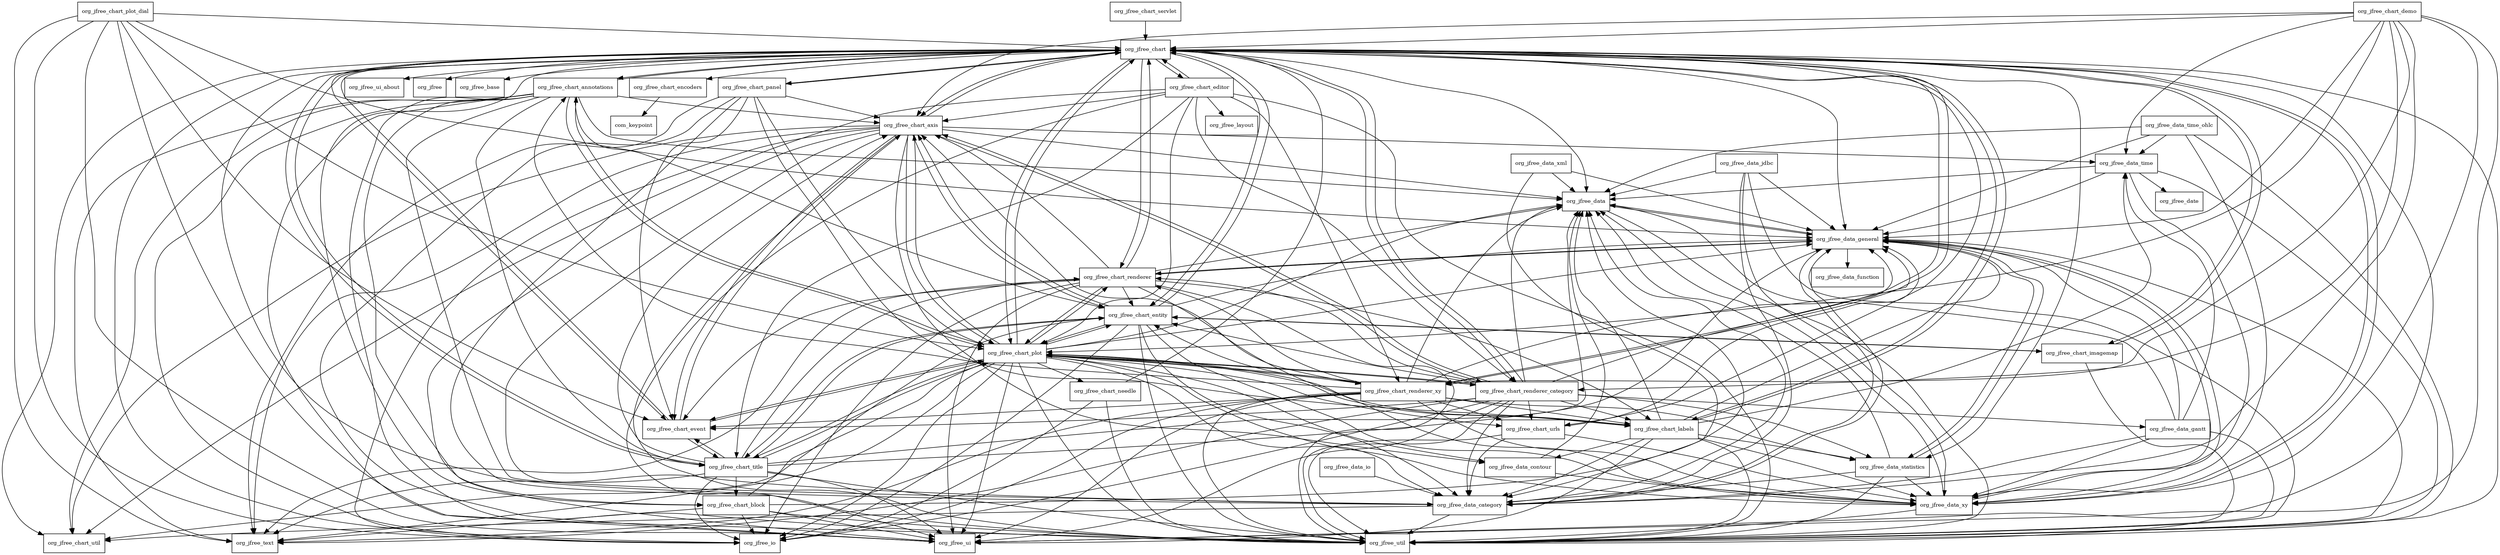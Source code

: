 digraph jfreechart_1_0_13_package_dependencies {
  node [shape = box, fontsize=10.0];
  org_jfree_chart -> org_jfree;
  org_jfree_chart -> org_jfree_base;
  org_jfree_chart -> org_jfree_chart_annotations;
  org_jfree_chart -> org_jfree_chart_axis;
  org_jfree_chart -> org_jfree_chart_block;
  org_jfree_chart -> org_jfree_chart_editor;
  org_jfree_chart -> org_jfree_chart_encoders;
  org_jfree_chart -> org_jfree_chart_entity;
  org_jfree_chart -> org_jfree_chart_event;
  org_jfree_chart -> org_jfree_chart_imagemap;
  org_jfree_chart -> org_jfree_chart_labels;
  org_jfree_chart -> org_jfree_chart_panel;
  org_jfree_chart -> org_jfree_chart_plot;
  org_jfree_chart -> org_jfree_chart_renderer;
  org_jfree_chart -> org_jfree_chart_renderer_category;
  org_jfree_chart -> org_jfree_chart_renderer_xy;
  org_jfree_chart -> org_jfree_chart_title;
  org_jfree_chart -> org_jfree_chart_urls;
  org_jfree_chart -> org_jfree_chart_util;
  org_jfree_chart -> org_jfree_data;
  org_jfree_chart -> org_jfree_data_category;
  org_jfree_chart -> org_jfree_data_general;
  org_jfree_chart -> org_jfree_data_statistics;
  org_jfree_chart -> org_jfree_data_xy;
  org_jfree_chart -> org_jfree_io;
  org_jfree_chart -> org_jfree_ui;
  org_jfree_chart -> org_jfree_ui_about;
  org_jfree_chart -> org_jfree_util;
  org_jfree_chart_annotations -> org_jfree_chart;
  org_jfree_chart_annotations -> org_jfree_chart_axis;
  org_jfree_chart_annotations -> org_jfree_chart_block;
  org_jfree_chart_annotations -> org_jfree_chart_entity;
  org_jfree_chart_annotations -> org_jfree_chart_plot;
  org_jfree_chart_annotations -> org_jfree_chart_title;
  org_jfree_chart_annotations -> org_jfree_chart_util;
  org_jfree_chart_annotations -> org_jfree_data;
  org_jfree_chart_annotations -> org_jfree_data_category;
  org_jfree_chart_annotations -> org_jfree_io;
  org_jfree_chart_annotations -> org_jfree_text;
  org_jfree_chart_annotations -> org_jfree_ui;
  org_jfree_chart_annotations -> org_jfree_util;
  org_jfree_chart_axis -> org_jfree_chart;
  org_jfree_chart_axis -> org_jfree_chart_entity;
  org_jfree_chart_axis -> org_jfree_chart_event;
  org_jfree_chart_axis -> org_jfree_chart_plot;
  org_jfree_chart_axis -> org_jfree_chart_renderer_category;
  org_jfree_chart_axis -> org_jfree_chart_util;
  org_jfree_chart_axis -> org_jfree_data;
  org_jfree_chart_axis -> org_jfree_data_category;
  org_jfree_chart_axis -> org_jfree_data_contour;
  org_jfree_chart_axis -> org_jfree_data_time;
  org_jfree_chart_axis -> org_jfree_io;
  org_jfree_chart_axis -> org_jfree_text;
  org_jfree_chart_axis -> org_jfree_ui;
  org_jfree_chart_axis -> org_jfree_util;
  org_jfree_chart_block -> org_jfree_chart_entity;
  org_jfree_chart_block -> org_jfree_data;
  org_jfree_chart_block -> org_jfree_io;
  org_jfree_chart_block -> org_jfree_text;
  org_jfree_chart_block -> org_jfree_ui;
  org_jfree_chart_block -> org_jfree_util;
  org_jfree_chart_demo -> org_jfree_chart;
  org_jfree_chart_demo -> org_jfree_chart_axis;
  org_jfree_chart_demo -> org_jfree_chart_plot;
  org_jfree_chart_demo -> org_jfree_chart_renderer_category;
  org_jfree_chart_demo -> org_jfree_chart_renderer_xy;
  org_jfree_chart_demo -> org_jfree_data_category;
  org_jfree_chart_demo -> org_jfree_data_general;
  org_jfree_chart_demo -> org_jfree_data_time;
  org_jfree_chart_demo -> org_jfree_data_xy;
  org_jfree_chart_demo -> org_jfree_ui;
  org_jfree_chart_editor -> org_jfree_chart;
  org_jfree_chart_editor -> org_jfree_chart_axis;
  org_jfree_chart_editor -> org_jfree_chart_plot;
  org_jfree_chart_editor -> org_jfree_chart_renderer_category;
  org_jfree_chart_editor -> org_jfree_chart_renderer_xy;
  org_jfree_chart_editor -> org_jfree_chart_title;
  org_jfree_chart_editor -> org_jfree_chart_util;
  org_jfree_chart_editor -> org_jfree_layout;
  org_jfree_chart_editor -> org_jfree_ui;
  org_jfree_chart_editor -> org_jfree_util;
  org_jfree_chart_encoders -> com_keypoint;
  org_jfree_chart_entity -> org_jfree_chart;
  org_jfree_chart_entity -> org_jfree_chart_axis;
  org_jfree_chart_entity -> org_jfree_chart_imagemap;
  org_jfree_chart_entity -> org_jfree_chart_plot;
  org_jfree_chart_entity -> org_jfree_chart_title;
  org_jfree_chart_entity -> org_jfree_data_category;
  org_jfree_chart_entity -> org_jfree_data_general;
  org_jfree_chart_entity -> org_jfree_data_xy;
  org_jfree_chart_entity -> org_jfree_io;
  org_jfree_chart_entity -> org_jfree_util;
  org_jfree_chart_event -> org_jfree_chart;
  org_jfree_chart_event -> org_jfree_chart_axis;
  org_jfree_chart_event -> org_jfree_chart_plot;
  org_jfree_chart_event -> org_jfree_chart_title;
  org_jfree_chart_imagemap -> org_jfree_chart;
  org_jfree_chart_imagemap -> org_jfree_chart_entity;
  org_jfree_chart_imagemap -> org_jfree_util;
  org_jfree_chart_labels -> org_jfree_chart;
  org_jfree_chart_labels -> org_jfree_chart_plot;
  org_jfree_chart_labels -> org_jfree_data;
  org_jfree_chart_labels -> org_jfree_data_category;
  org_jfree_chart_labels -> org_jfree_data_contour;
  org_jfree_chart_labels -> org_jfree_data_general;
  org_jfree_chart_labels -> org_jfree_data_statistics;
  org_jfree_chart_labels -> org_jfree_data_time;
  org_jfree_chart_labels -> org_jfree_data_xy;
  org_jfree_chart_labels -> org_jfree_ui;
  org_jfree_chart_labels -> org_jfree_util;
  org_jfree_chart_needle -> org_jfree_chart;
  org_jfree_chart_needle -> org_jfree_io;
  org_jfree_chart_needle -> org_jfree_util;
  org_jfree_chart_panel -> org_jfree_chart;
  org_jfree_chart_panel -> org_jfree_chart_axis;
  org_jfree_chart_panel -> org_jfree_chart_event;
  org_jfree_chart_panel -> org_jfree_chart_labels;
  org_jfree_chart_panel -> org_jfree_chart_plot;
  org_jfree_chart_panel -> org_jfree_text;
  org_jfree_chart_panel -> org_jfree_ui;
  org_jfree_chart_panel -> org_jfree_util;
  org_jfree_chart_plot -> org_jfree_chart;
  org_jfree_chart_plot -> org_jfree_chart_annotations;
  org_jfree_chart_plot -> org_jfree_chart_axis;
  org_jfree_chart_plot -> org_jfree_chart_entity;
  org_jfree_chart_plot -> org_jfree_chart_event;
  org_jfree_chart_plot -> org_jfree_chart_labels;
  org_jfree_chart_plot -> org_jfree_chart_needle;
  org_jfree_chart_plot -> org_jfree_chart_renderer;
  org_jfree_chart_plot -> org_jfree_chart_renderer_category;
  org_jfree_chart_plot -> org_jfree_chart_renderer_xy;
  org_jfree_chart_plot -> org_jfree_chart_title;
  org_jfree_chart_plot -> org_jfree_chart_urls;
  org_jfree_chart_plot -> org_jfree_chart_util;
  org_jfree_chart_plot -> org_jfree_data;
  org_jfree_chart_plot -> org_jfree_data_category;
  org_jfree_chart_plot -> org_jfree_data_contour;
  org_jfree_chart_plot -> org_jfree_data_general;
  org_jfree_chart_plot -> org_jfree_data_xy;
  org_jfree_chart_plot -> org_jfree_io;
  org_jfree_chart_plot -> org_jfree_text;
  org_jfree_chart_plot -> org_jfree_ui;
  org_jfree_chart_plot -> org_jfree_util;
  org_jfree_chart_plot_dial -> org_jfree_chart;
  org_jfree_chart_plot_dial -> org_jfree_chart_event;
  org_jfree_chart_plot_dial -> org_jfree_chart_plot;
  org_jfree_chart_plot_dial -> org_jfree_data_general;
  org_jfree_chart_plot_dial -> org_jfree_io;
  org_jfree_chart_plot_dial -> org_jfree_text;
  org_jfree_chart_plot_dial -> org_jfree_ui;
  org_jfree_chart_plot_dial -> org_jfree_util;
  org_jfree_chart_renderer -> org_jfree_chart;
  org_jfree_chart_renderer -> org_jfree_chart_axis;
  org_jfree_chart_renderer -> org_jfree_chart_entity;
  org_jfree_chart_renderer -> org_jfree_chart_event;
  org_jfree_chart_renderer -> org_jfree_chart_labels;
  org_jfree_chart_renderer -> org_jfree_chart_plot;
  org_jfree_chart_renderer -> org_jfree_data;
  org_jfree_chart_renderer -> org_jfree_data_general;
  org_jfree_chart_renderer -> org_jfree_data_xy;
  org_jfree_chart_renderer -> org_jfree_io;
  org_jfree_chart_renderer -> org_jfree_text;
  org_jfree_chart_renderer -> org_jfree_ui;
  org_jfree_chart_renderer -> org_jfree_util;
  org_jfree_chart_renderer_category -> org_jfree_chart;
  org_jfree_chart_renderer_category -> org_jfree_chart_axis;
  org_jfree_chart_renderer_category -> org_jfree_chart_entity;
  org_jfree_chart_renderer_category -> org_jfree_chart_event;
  org_jfree_chart_renderer_category -> org_jfree_chart_labels;
  org_jfree_chart_renderer_category -> org_jfree_chart_plot;
  org_jfree_chart_renderer_category -> org_jfree_chart_renderer;
  org_jfree_chart_renderer_category -> org_jfree_chart_urls;
  org_jfree_chart_renderer_category -> org_jfree_data;
  org_jfree_chart_renderer_category -> org_jfree_data_category;
  org_jfree_chart_renderer_category -> org_jfree_data_gantt;
  org_jfree_chart_renderer_category -> org_jfree_data_general;
  org_jfree_chart_renderer_category -> org_jfree_data_statistics;
  org_jfree_chart_renderer_category -> org_jfree_io;
  org_jfree_chart_renderer_category -> org_jfree_text;
  org_jfree_chart_renderer_category -> org_jfree_ui;
  org_jfree_chart_renderer_category -> org_jfree_util;
  org_jfree_chart_renderer_xy -> org_jfree_chart;
  org_jfree_chart_renderer_xy -> org_jfree_chart_annotations;
  org_jfree_chart_renderer_xy -> org_jfree_chart_axis;
  org_jfree_chart_renderer_xy -> org_jfree_chart_entity;
  org_jfree_chart_renderer_xy -> org_jfree_chart_event;
  org_jfree_chart_renderer_xy -> org_jfree_chart_labels;
  org_jfree_chart_renderer_xy -> org_jfree_chart_plot;
  org_jfree_chart_renderer_xy -> org_jfree_chart_renderer;
  org_jfree_chart_renderer_xy -> org_jfree_chart_urls;
  org_jfree_chart_renderer_xy -> org_jfree_data;
  org_jfree_chart_renderer_xy -> org_jfree_data_general;
  org_jfree_chart_renderer_xy -> org_jfree_data_statistics;
  org_jfree_chart_renderer_xy -> org_jfree_data_xy;
  org_jfree_chart_renderer_xy -> org_jfree_io;
  org_jfree_chart_renderer_xy -> org_jfree_text;
  org_jfree_chart_renderer_xy -> org_jfree_ui;
  org_jfree_chart_renderer_xy -> org_jfree_util;
  org_jfree_chart_servlet -> org_jfree_chart;
  org_jfree_chart_title -> org_jfree_chart;
  org_jfree_chart_title -> org_jfree_chart_axis;
  org_jfree_chart_title -> org_jfree_chart_block;
  org_jfree_chart_title -> org_jfree_chart_entity;
  org_jfree_chart_title -> org_jfree_chart_event;
  org_jfree_chart_title -> org_jfree_chart_plot;
  org_jfree_chart_title -> org_jfree_chart_renderer;
  org_jfree_chart_title -> org_jfree_data;
  org_jfree_chart_title -> org_jfree_data_general;
  org_jfree_chart_title -> org_jfree_io;
  org_jfree_chart_title -> org_jfree_text;
  org_jfree_chart_title -> org_jfree_ui;
  org_jfree_chart_title -> org_jfree_util;
  org_jfree_chart_urls -> org_jfree_data_category;
  org_jfree_chart_urls -> org_jfree_data_general;
  org_jfree_chart_urls -> org_jfree_data_xy;
  org_jfree_chart_urls -> org_jfree_util;
  org_jfree_data -> org_jfree_data_general;
  org_jfree_data -> org_jfree_util;
  org_jfree_data_category -> org_jfree_chart_util;
  org_jfree_data_category -> org_jfree_data;
  org_jfree_data_category -> org_jfree_data_general;
  org_jfree_data_category -> org_jfree_util;
  org_jfree_data_contour -> org_jfree_data;
  org_jfree_data_contour -> org_jfree_data_xy;
  org_jfree_data_gantt -> org_jfree_data;
  org_jfree_data_gantt -> org_jfree_data_category;
  org_jfree_data_gantt -> org_jfree_data_general;
  org_jfree_data_gantt -> org_jfree_data_time;
  org_jfree_data_gantt -> org_jfree_data_xy;
  org_jfree_data_gantt -> org_jfree_util;
  org_jfree_data_general -> org_jfree_chart_renderer;
  org_jfree_data_general -> org_jfree_data;
  org_jfree_data_general -> org_jfree_data_category;
  org_jfree_data_general -> org_jfree_data_function;
  org_jfree_data_general -> org_jfree_data_statistics;
  org_jfree_data_general -> org_jfree_data_xy;
  org_jfree_data_general -> org_jfree_util;
  org_jfree_data_io -> org_jfree_data_category;
  org_jfree_data_jdbc -> org_jfree_data;
  org_jfree_data_jdbc -> org_jfree_data_category;
  org_jfree_data_jdbc -> org_jfree_data_general;
  org_jfree_data_jdbc -> org_jfree_data_xy;
  org_jfree_data_jdbc -> org_jfree_util;
  org_jfree_data_statistics -> org_jfree_data;
  org_jfree_data_statistics -> org_jfree_data_category;
  org_jfree_data_statistics -> org_jfree_data_general;
  org_jfree_data_statistics -> org_jfree_data_xy;
  org_jfree_data_statistics -> org_jfree_util;
  org_jfree_data_time -> org_jfree_data;
  org_jfree_data_time -> org_jfree_data_general;
  org_jfree_data_time -> org_jfree_data_xy;
  org_jfree_data_time -> org_jfree_date;
  org_jfree_data_time -> org_jfree_util;
  org_jfree_data_time_ohlc -> org_jfree_data;
  org_jfree_data_time_ohlc -> org_jfree_data_general;
  org_jfree_data_time_ohlc -> org_jfree_data_time;
  org_jfree_data_time_ohlc -> org_jfree_data_xy;
  org_jfree_data_time_ohlc -> org_jfree_util;
  org_jfree_data_xml -> org_jfree_data;
  org_jfree_data_xml -> org_jfree_data_category;
  org_jfree_data_xml -> org_jfree_data_general;
  org_jfree_data_xy -> org_jfree_chart;
  org_jfree_data_xy -> org_jfree_data;
  org_jfree_data_xy -> org_jfree_data_general;
  org_jfree_data_xy -> org_jfree_util;
}
